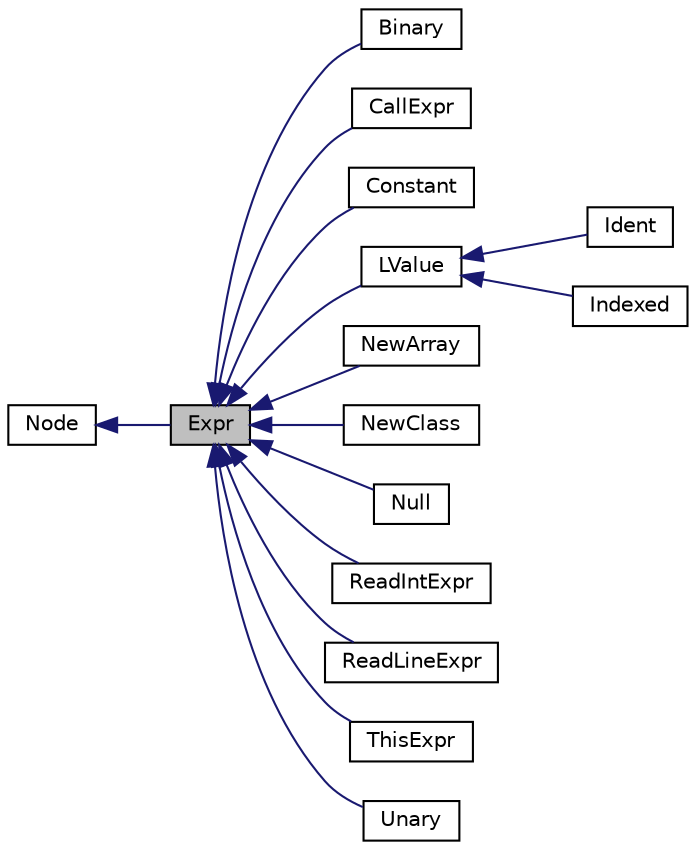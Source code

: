 digraph "Expr"
{
 // LATEX_PDF_SIZE
  edge [fontname="Helvetica",fontsize="10",labelfontname="Helvetica",labelfontsize="10"];
  node [fontname="Helvetica",fontsize="10",shape=record];
  rankdir="LR";
  Node1 [label="Expr",height=0.2,width=0.4,color="black", fillcolor="grey75", style="filled", fontcolor="black",tooltip="expression node(interface)"];
  Node2 -> Node1 [dir="back",color="midnightblue",fontsize="10",style="solid",fontname="Helvetica"];
  Node2 [label="Node",height=0.2,width=0.4,color="black", fillcolor="white", style="filled",URL="$classNode.html",tooltip="basic node defination"];
  Node1 -> Node3 [dir="back",color="midnightblue",fontsize="10",style="solid",fontname="Helvetica"];
  Node3 [label="Binary",height=0.2,width=0.4,color="black", fillcolor="white", style="filled",URL="$classBinary.html",tooltip="binary node"];
  Node1 -> Node4 [dir="back",color="midnightblue",fontsize="10",style="solid",fontname="Helvetica"];
  Node4 [label="CallExpr",height=0.2,width=0.4,color="black", fillcolor="white", style="filled",URL="$classCallExpr.html",tooltip="functino call node"];
  Node1 -> Node5 [dir="back",color="midnightblue",fontsize="10",style="solid",fontname="Helvetica"];
  Node5 [label="Constant",height=0.2,width=0.4,color="black", fillcolor="white", style="filled",URL="$classConstant.html",tooltip="constant node"];
  Node1 -> Node6 [dir="back",color="midnightblue",fontsize="10",style="solid",fontname="Helvetica"];
  Node6 [label="LValue",height=0.2,width=0.4,color="black", fillcolor="white", style="filled",URL="$classLValue.html",tooltip="left value node(interface)"];
  Node6 -> Node7 [dir="back",color="midnightblue",fontsize="10",style="solid",fontname="Helvetica"];
  Node7 [label="Ident",height=0.2,width=0.4,color="black", fillcolor="white", style="filled",URL="$classIdent.html",tooltip="indentifier reference node"];
  Node6 -> Node8 [dir="back",color="midnightblue",fontsize="10",style="solid",fontname="Helvetica"];
  Node8 [label="Indexed",height=0.2,width=0.4,color="black", fillcolor="white", style="filled",URL="$classIndexed.html",tooltip="array element reference node"];
  Node1 -> Node9 [dir="back",color="midnightblue",fontsize="10",style="solid",fontname="Helvetica"];
  Node9 [label="NewArray",height=0.2,width=0.4,color="black", fillcolor="white", style="filled",URL="$classNewArray.html",tooltip="new array node"];
  Node1 -> Node10 [dir="back",color="midnightblue",fontsize="10",style="solid",fontname="Helvetica"];
  Node10 [label="NewClass",height=0.2,width=0.4,color="black", fillcolor="white", style="filled",URL="$classNewClass.html",tooltip="new class node"];
  Node1 -> Node11 [dir="back",color="midnightblue",fontsize="10",style="solid",fontname="Helvetica"];
  Node11 [label="Null",height=0.2,width=0.4,color="black", fillcolor="white", style="filled",URL="$classNull.html",tooltip="null node"];
  Node1 -> Node12 [dir="back",color="midnightblue",fontsize="10",style="solid",fontname="Helvetica"];
  Node12 [label="ReadIntExpr",height=0.2,width=0.4,color="black", fillcolor="white", style="filled",URL="$classReadIntExpr.html",tooltip="readint function call node"];
  Node1 -> Node13 [dir="back",color="midnightblue",fontsize="10",style="solid",fontname="Helvetica"];
  Node13 [label="ReadLineExpr",height=0.2,width=0.4,color="black", fillcolor="white", style="filled",URL="$classReadLineExpr.html",tooltip="readline function call node"];
  Node1 -> Node14 [dir="back",color="midnightblue",fontsize="10",style="solid",fontname="Helvetica"];
  Node14 [label="ThisExpr",height=0.2,width=0.4,color="black", fillcolor="white", style="filled",URL="$classThisExpr.html",tooltip="this reference node"];
  Node1 -> Node15 [dir="back",color="midnightblue",fontsize="10",style="solid",fontname="Helvetica"];
  Node15 [label="Unary",height=0.2,width=0.4,color="black", fillcolor="white", style="filled",URL="$classUnary.html",tooltip="unary node"];
}

